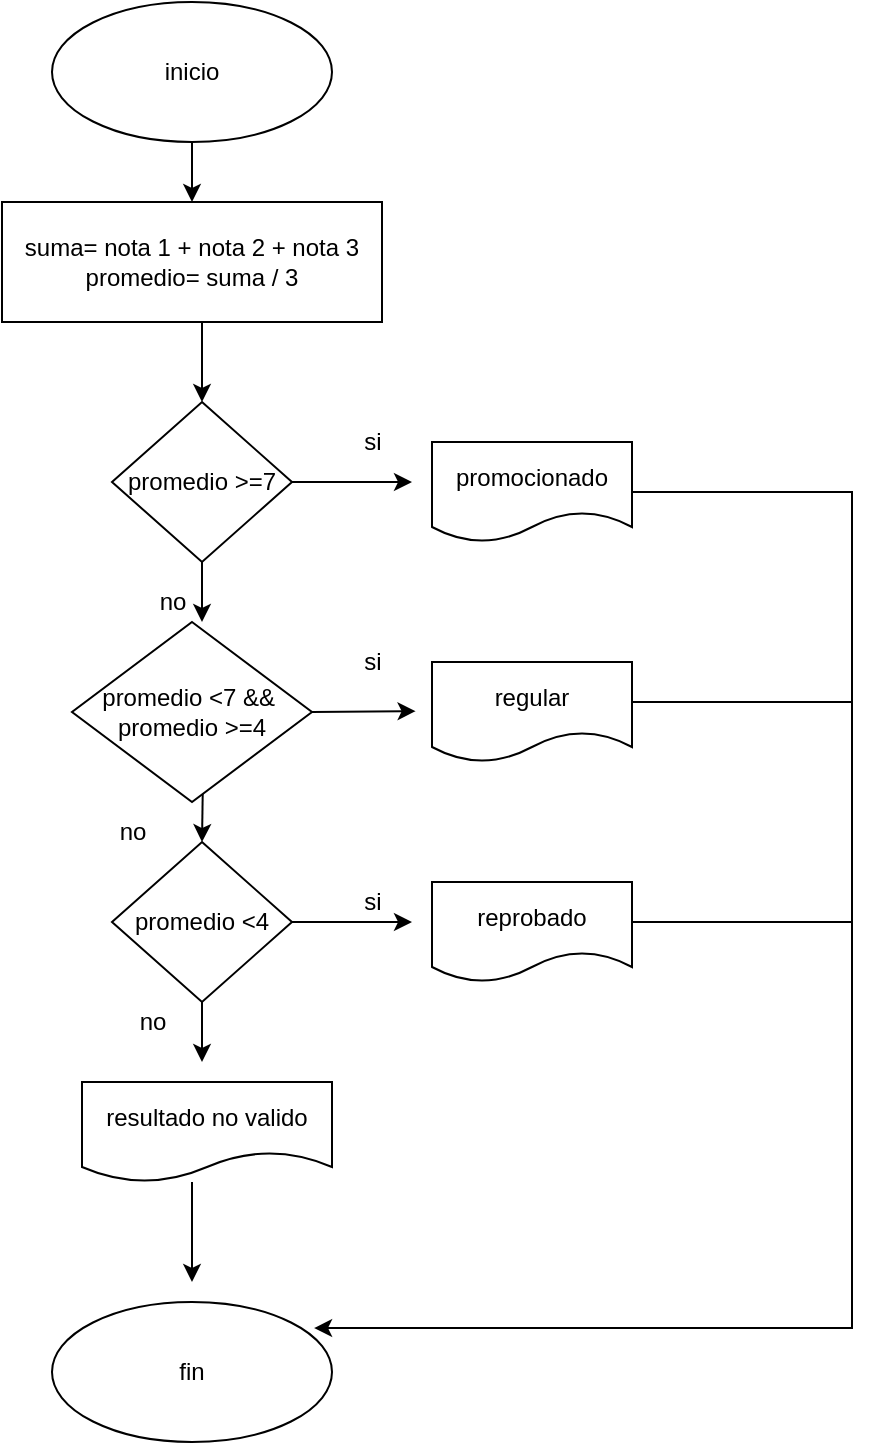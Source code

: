 <mxfile version="21.0.6" type="onedrive"><diagram name="Página-1" id="4GKWQnhyVNVKSndCIV3A"><mxGraphModel dx="993" dy="541" grid="1" gridSize="10" guides="1" tooltips="1" connect="1" arrows="1" fold="1" page="1" pageScale="1" pageWidth="827" pageHeight="1169" math="0" shadow="0"><root><mxCell id="0"/><mxCell id="1" parent="0"/><mxCell id="n6ndqJxXIf5r1tUy4Tfm-7" value="" style="edgeStyle=orthogonalEdgeStyle;rounded=0;orthogonalLoop=1;jettySize=auto;html=1;" edge="1" parent="1" source="n6ndqJxXIf5r1tUy4Tfm-1" target="n6ndqJxXIf5r1tUy4Tfm-3"><mxGeometry relative="1" as="geometry"/></mxCell><mxCell id="n6ndqJxXIf5r1tUy4Tfm-1" value="inicio" style="ellipse;whiteSpace=wrap;html=1;" vertex="1" parent="1"><mxGeometry x="330" y="20" width="140" height="70" as="geometry"/></mxCell><mxCell id="n6ndqJxXIf5r1tUy4Tfm-2" value="fin" style="ellipse;whiteSpace=wrap;html=1;" vertex="1" parent="1"><mxGeometry x="330" y="670" width="140" height="70" as="geometry"/></mxCell><mxCell id="n6ndqJxXIf5r1tUy4Tfm-3" value="suma= nota 1 + nota 2 + nota 3&lt;br&gt;promedio= suma / 3" style="rounded=0;whiteSpace=wrap;html=1;" vertex="1" parent="1"><mxGeometry x="305" y="120" width="190" height="60" as="geometry"/></mxCell><mxCell id="n6ndqJxXIf5r1tUy4Tfm-8" value="" style="endArrow=classic;html=1;rounded=0;" edge="1" parent="1" target="n6ndqJxXIf5r1tUy4Tfm-9"><mxGeometry width="50" height="50" relative="1" as="geometry"><mxPoint x="405" y="180" as="sourcePoint"/><mxPoint x="400" y="240" as="targetPoint"/></mxGeometry></mxCell><mxCell id="n6ndqJxXIf5r1tUy4Tfm-9" value="promedio &amp;gt;=7" style="rhombus;whiteSpace=wrap;html=1;" vertex="1" parent="1"><mxGeometry x="360" y="220" width="90" height="80" as="geometry"/></mxCell><mxCell id="n6ndqJxXIf5r1tUy4Tfm-10" value="" style="endArrow=classic;html=1;rounded=0;exitX=1;exitY=0.5;exitDx=0;exitDy=0;" edge="1" parent="1" source="n6ndqJxXIf5r1tUy4Tfm-9"><mxGeometry width="50" height="50" relative="1" as="geometry"><mxPoint x="390" y="300" as="sourcePoint"/><mxPoint x="510" y="260" as="targetPoint"/></mxGeometry></mxCell><mxCell id="n6ndqJxXIf5r1tUy4Tfm-11" value="promocionado" style="shape=document;whiteSpace=wrap;html=1;boundedLbl=1;" vertex="1" parent="1"><mxGeometry x="520" y="240" width="100" height="50" as="geometry"/></mxCell><mxCell id="n6ndqJxXIf5r1tUy4Tfm-12" value="" style="endArrow=classic;html=1;rounded=0;exitX=0.5;exitY=1;exitDx=0;exitDy=0;" edge="1" parent="1" source="n6ndqJxXIf5r1tUy4Tfm-9"><mxGeometry width="50" height="50" relative="1" as="geometry"><mxPoint x="390" y="300" as="sourcePoint"/><mxPoint x="405" y="330" as="targetPoint"/></mxGeometry></mxCell><mxCell id="n6ndqJxXIf5r1tUy4Tfm-14" value="" style="endArrow=classic;html=1;rounded=0;exitX=1;exitY=0.5;exitDx=0;exitDy=0;entryX=-0.082;entryY=0.492;entryDx=0;entryDy=0;entryPerimeter=0;" edge="1" parent="1" source="n6ndqJxXIf5r1tUy4Tfm-13" target="n6ndqJxXIf5r1tUy4Tfm-15"><mxGeometry width="50" height="50" relative="1" as="geometry"><mxPoint x="390" y="410" as="sourcePoint"/><mxPoint x="510" y="370" as="targetPoint"/></mxGeometry></mxCell><mxCell id="n6ndqJxXIf5r1tUy4Tfm-15" value="regular" style="shape=document;whiteSpace=wrap;html=1;boundedLbl=1;" vertex="1" parent="1"><mxGeometry x="520" y="350" width="100" height="50" as="geometry"/></mxCell><mxCell id="n6ndqJxXIf5r1tUy4Tfm-16" value="" style="endArrow=classic;html=1;rounded=0;exitX=0.545;exitY=0.922;exitDx=0;exitDy=0;entryX=0.5;entryY=0;entryDx=0;entryDy=0;exitPerimeter=0;" edge="1" parent="1" source="n6ndqJxXIf5r1tUy4Tfm-13" target="n6ndqJxXIf5r1tUy4Tfm-17"><mxGeometry width="50" height="50" relative="1" as="geometry"><mxPoint x="390" y="410" as="sourcePoint"/><mxPoint x="405" y="440" as="targetPoint"/></mxGeometry></mxCell><mxCell id="n6ndqJxXIf5r1tUy4Tfm-18" value="" style="endArrow=classic;html=1;rounded=0;exitX=1;exitY=0.5;exitDx=0;exitDy=0;" edge="1" parent="1" source="n6ndqJxXIf5r1tUy4Tfm-17"><mxGeometry width="50" height="50" relative="1" as="geometry"><mxPoint x="390" y="520" as="sourcePoint"/><mxPoint x="510" y="480" as="targetPoint"/></mxGeometry></mxCell><mxCell id="n6ndqJxXIf5r1tUy4Tfm-19" value="reprobado" style="shape=document;whiteSpace=wrap;html=1;boundedLbl=1;" vertex="1" parent="1"><mxGeometry x="520" y="460" width="100" height="50" as="geometry"/></mxCell><mxCell id="n6ndqJxXIf5r1tUy4Tfm-20" value="" style="endArrow=classic;html=1;rounded=0;exitX=0.5;exitY=1;exitDx=0;exitDy=0;" edge="1" parent="1" source="n6ndqJxXIf5r1tUy4Tfm-17"><mxGeometry width="50" height="50" relative="1" as="geometry"><mxPoint x="390" y="520" as="sourcePoint"/><mxPoint x="405" y="550" as="targetPoint"/></mxGeometry></mxCell><mxCell id="n6ndqJxXIf5r1tUy4Tfm-21" value="" style="endArrow=classic;html=1;rounded=0;exitX=1;exitY=0.5;exitDx=0;exitDy=0;entryX=0.936;entryY=0.186;entryDx=0;entryDy=0;entryPerimeter=0;" edge="1" parent="1" source="n6ndqJxXIf5r1tUy4Tfm-11" target="n6ndqJxXIf5r1tUy4Tfm-2"><mxGeometry width="50" height="50" relative="1" as="geometry"><mxPoint x="650" y="280" as="sourcePoint"/><mxPoint x="700" y="230" as="targetPoint"/><Array as="points"><mxPoint x="730" y="265"/><mxPoint x="730" y="683"/></Array></mxGeometry></mxCell><mxCell id="n6ndqJxXIf5r1tUy4Tfm-24" value="" style="endArrow=none;html=1;rounded=0;" edge="1" parent="1" target="n6ndqJxXIf5r1tUy4Tfm-17"><mxGeometry width="50" height="50" relative="1" as="geometry"><mxPoint x="390" y="460" as="sourcePoint"/><mxPoint x="440" y="410" as="targetPoint"/></mxGeometry></mxCell><mxCell id="n6ndqJxXIf5r1tUy4Tfm-17" value="promedio &amp;lt;4" style="rhombus;whiteSpace=wrap;html=1;" vertex="1" parent="1"><mxGeometry x="360" y="440" width="90" height="80" as="geometry"/></mxCell><mxCell id="n6ndqJxXIf5r1tUy4Tfm-25" value="resultado no valido" style="shape=document;whiteSpace=wrap;html=1;boundedLbl=1;" vertex="1" parent="1"><mxGeometry x="345" y="560" width="125" height="50" as="geometry"/></mxCell><mxCell id="n6ndqJxXIf5r1tUy4Tfm-27" value="si" style="text;html=1;align=center;verticalAlign=middle;resizable=0;points=[];autosize=1;strokeColor=none;fillColor=none;" vertex="1" parent="1"><mxGeometry x="475" y="225" width="30" height="30" as="geometry"/></mxCell><mxCell id="n6ndqJxXIf5r1tUy4Tfm-28" value="si" style="text;html=1;align=center;verticalAlign=middle;resizable=0;points=[];autosize=1;strokeColor=none;fillColor=none;" vertex="1" parent="1"><mxGeometry x="475" y="335" width="30" height="30" as="geometry"/></mxCell><mxCell id="n6ndqJxXIf5r1tUy4Tfm-29" value="si" style="text;html=1;align=center;verticalAlign=middle;resizable=0;points=[];autosize=1;strokeColor=none;fillColor=none;" vertex="1" parent="1"><mxGeometry x="475" y="455" width="30" height="30" as="geometry"/></mxCell><mxCell id="n6ndqJxXIf5r1tUy4Tfm-30" value="no" style="text;html=1;align=center;verticalAlign=middle;resizable=0;points=[];autosize=1;strokeColor=none;fillColor=none;" vertex="1" parent="1"><mxGeometry x="360" y="515" width="40" height="30" as="geometry"/></mxCell><mxCell id="n6ndqJxXIf5r1tUy4Tfm-31" value="no" style="text;html=1;align=center;verticalAlign=middle;resizable=0;points=[];autosize=1;strokeColor=none;fillColor=none;" vertex="1" parent="1"><mxGeometry x="350" y="420" width="40" height="30" as="geometry"/></mxCell><mxCell id="n6ndqJxXIf5r1tUy4Tfm-32" value="no" style="text;html=1;align=center;verticalAlign=middle;resizable=0;points=[];autosize=1;strokeColor=none;fillColor=none;" vertex="1" parent="1"><mxGeometry x="370" y="305" width="40" height="30" as="geometry"/></mxCell><mxCell id="n6ndqJxXIf5r1tUy4Tfm-33" value="" style="endArrow=classic;html=1;rounded=0;" edge="1" parent="1"><mxGeometry width="50" height="50" relative="1" as="geometry"><mxPoint x="400" y="610" as="sourcePoint"/><mxPoint x="400" y="660" as="targetPoint"/><Array as="points"><mxPoint x="400" y="630"/></Array></mxGeometry></mxCell><mxCell id="n6ndqJxXIf5r1tUy4Tfm-13" value="promedio &amp;lt;7 &amp;amp;&amp;amp;&amp;nbsp;&lt;br&gt;promedio &amp;gt;=4" style="rhombus;whiteSpace=wrap;html=1;" vertex="1" parent="1"><mxGeometry x="340" y="330" width="120" height="90" as="geometry"/></mxCell><mxCell id="n6ndqJxXIf5r1tUy4Tfm-35" value="" style="endArrow=none;html=1;rounded=0;" edge="1" parent="1"><mxGeometry width="50" height="50" relative="1" as="geometry"><mxPoint x="730" y="370" as="sourcePoint"/><mxPoint x="620" y="370" as="targetPoint"/></mxGeometry></mxCell><mxCell id="n6ndqJxXIf5r1tUy4Tfm-36" value="" style="endArrow=none;html=1;rounded=0;" edge="1" parent="1"><mxGeometry width="50" height="50" relative="1" as="geometry"><mxPoint x="620" y="480" as="sourcePoint"/><mxPoint x="730" y="480" as="targetPoint"/></mxGeometry></mxCell></root></mxGraphModel></diagram></mxfile>